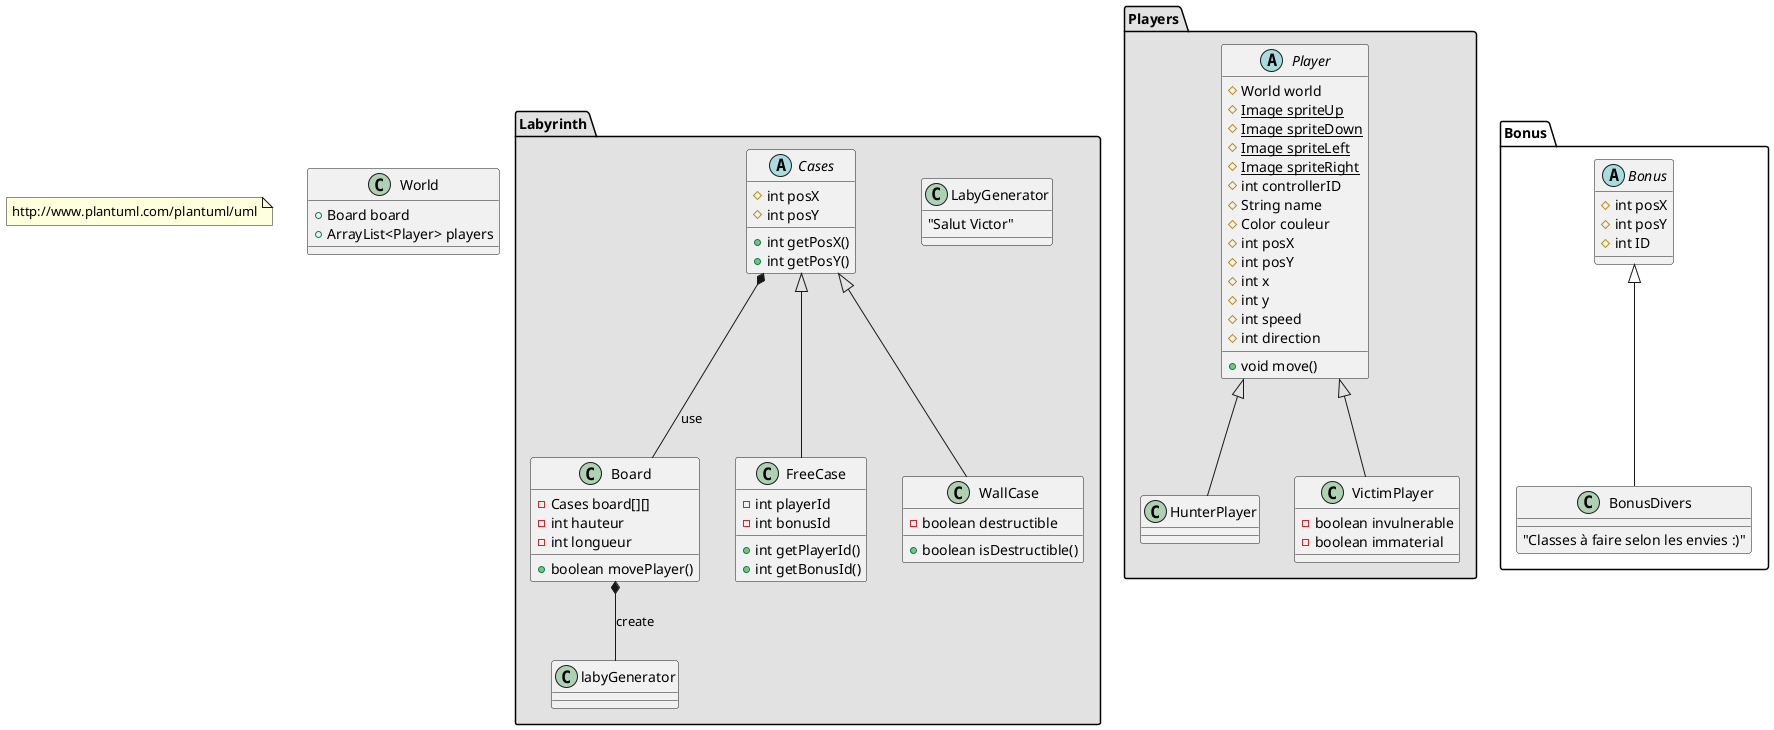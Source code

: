 @startuml
note "http://www.plantuml.com/plantuml/uml" as N1

package Labyrinth #DDDDDDDD {
  class Board {
    - Cases board[][]
    - int hauteur
    - int longueur
    + boolean movePlayer()
  }
  class LabyGenerator {
    "Salut Victor"
  }
  abstract class Cases {
    # int posX
    # int posY
    + int getPosX()
    + int getPosY()
  }
  class FreeCase {
    - int playerId
    - int bonusId
    + int getPlayerId()
    + int getBonusId()
  }
  class WallCase {
    - boolean destructible
    + boolean isDestructible()
  }
Cases <|-- FreeCase
Cases <|-- WallCase
Cases *-- Board : use
Board *-- labyGenerator : create
}

package Players #DDDDDDDD {
  abstract class Player {
    # World world
    # {static} Image spriteUp
    # {static} Image spriteDown
    # {static} Image spriteLeft
    # {static} Image spriteRight
    # int controllerID
    # String name
    # Color couleur
    # int posX
    # int posY
    # int x
    # int y
    # int speed
    # int direction
    + void move()
  }
  class HunterPlayer {
    
  }
  class VictimPlayer {
    - boolean invulnerable
    - boolean immaterial
  }
Player <|-- HunterPlayer
Player <|-- VictimPlayer
}

package Bonus {
  abstract class Bonus {
    # int posX
    # int posY
    # int ID
  }
  class BonusDivers {
    "Classes à faire selon les envies :)"
  }
Bonus <|-- BonusDivers
}

class World {
  + Board board
  + ArrayList<Player> players
}
@enduml